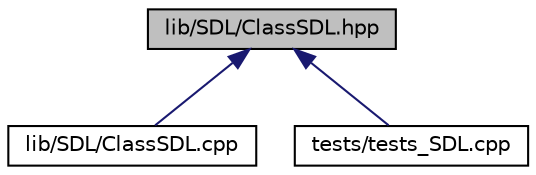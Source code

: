 digraph "lib/SDL/ClassSDL.hpp"
{
  edge [fontname="Helvetica",fontsize="10",labelfontname="Helvetica",labelfontsize="10"];
  node [fontname="Helvetica",fontsize="10",shape=record];
  Node9 [label="lib/SDL/ClassSDL.hpp",height=0.2,width=0.4,color="black", fillcolor="grey75", style="filled", fontcolor="black"];
  Node9 -> Node10 [dir="back",color="midnightblue",fontsize="10",style="solid",fontname="Helvetica"];
  Node10 [label="lib/SDL/ClassSDL.cpp",height=0.2,width=0.4,color="black", fillcolor="white", style="filled",URL="$_class_s_d_l_8cpp.html"];
  Node9 -> Node11 [dir="back",color="midnightblue",fontsize="10",style="solid",fontname="Helvetica"];
  Node11 [label="tests/tests_SDL.cpp",height=0.2,width=0.4,color="black", fillcolor="white", style="filled",URL="$tests___s_d_l_8cpp.html"];
}
